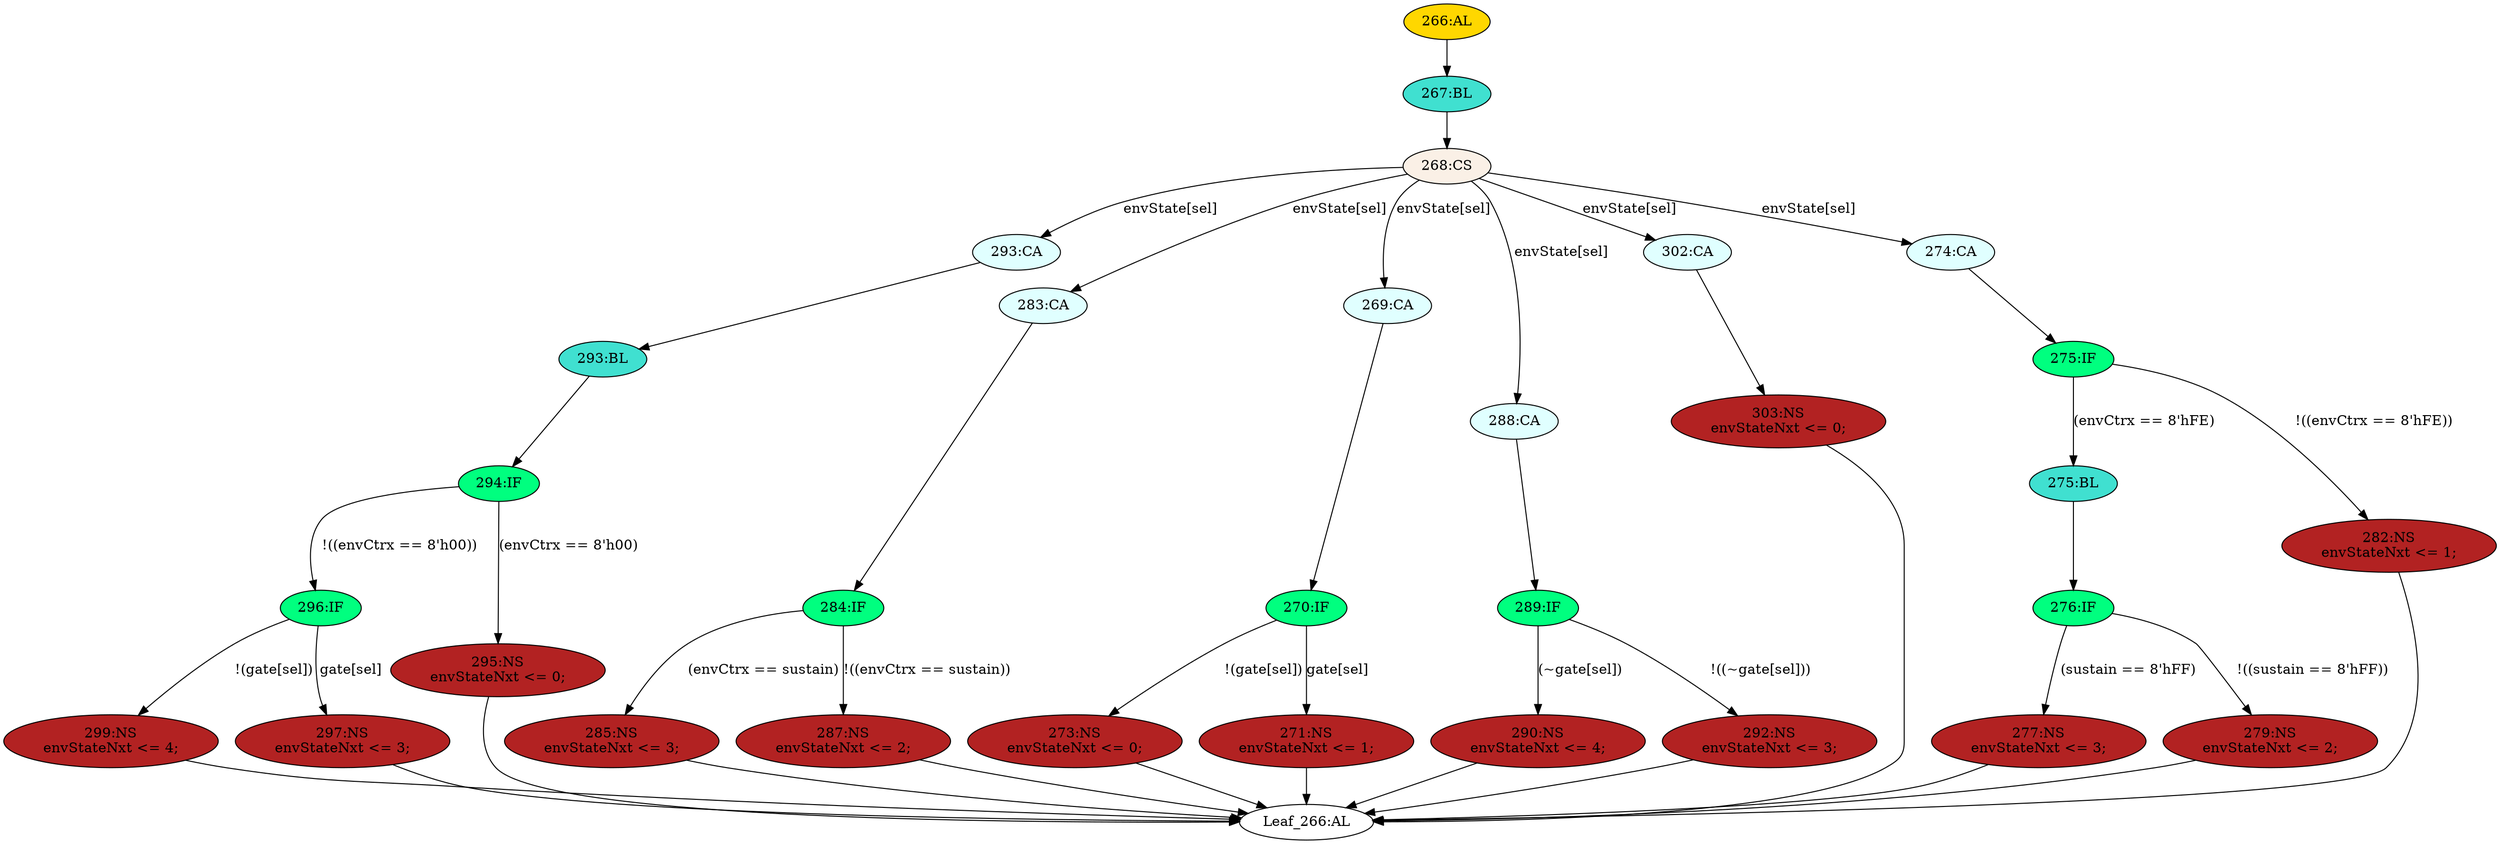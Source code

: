 strict digraph "" {
	node [label="\N"];
	"270:IF"	 [ast="<pyverilog.vparser.ast.IfStatement object at 0x7f9307144dd0>",
		fillcolor=springgreen,
		label="270:IF",
		statements="[]",
		style=filled,
		typ=IfStatement];
	"273:NS"	 [ast="<pyverilog.vparser.ast.NonblockingSubstitution object at 0x7f92e575b150>",
		fillcolor=firebrick,
		label="273:NS
envStateNxt <= 0;",
		statements="[<pyverilog.vparser.ast.NonblockingSubstitution object at 0x7f92e575b150>]",
		style=filled,
		typ=NonblockingSubstitution];
	"270:IF" -> "273:NS"	 [cond="['gate', 'sel']",
		label="!(gate[sel])",
		lineno=270];
	"271:NS"	 [ast="<pyverilog.vparser.ast.NonblockingSubstitution object at 0x7f9307172290>",
		fillcolor=firebrick,
		label="271:NS
envStateNxt <= 1;",
		statements="[<pyverilog.vparser.ast.NonblockingSubstitution object at 0x7f9307172290>]",
		style=filled,
		typ=NonblockingSubstitution];
	"270:IF" -> "271:NS"	 [cond="['gate', 'sel']",
		label="gate[sel]",
		lineno=270];
	"285:NS"	 [ast="<pyverilog.vparser.ast.NonblockingSubstitution object at 0x7f93071724d0>",
		fillcolor=firebrick,
		label="285:NS
envStateNxt <= 3;",
		statements="[<pyverilog.vparser.ast.NonblockingSubstitution object at 0x7f93071724d0>]",
		style=filled,
		typ=NonblockingSubstitution];
	"Leaf_266:AL"	 [def_var="['envStateNxt']",
		label="Leaf_266:AL"];
	"285:NS" -> "Leaf_266:AL"	 [cond="[]",
		lineno=None];
	"293:CA"	 [ast="<pyverilog.vparser.ast.Case object at 0x7f9307172650>",
		fillcolor=lightcyan,
		label="293:CA",
		statements="[]",
		style=filled,
		typ=Case];
	"293:BL"	 [ast="<pyverilog.vparser.ast.Block object at 0x7f93071726d0>",
		fillcolor=turquoise,
		label="293:BL",
		statements="[]",
		style=filled,
		typ=Block];
	"293:CA" -> "293:BL"	 [cond="[]",
		lineno=None];
	"276:IF"	 [ast="<pyverilog.vparser.ast.IfStatement object at 0x7f9307172cd0>",
		fillcolor=springgreen,
		label="276:IF",
		statements="[]",
		style=filled,
		typ=IfStatement];
	"277:NS"	 [ast="<pyverilog.vparser.ast.NonblockingSubstitution object at 0x7f9307172e50>",
		fillcolor=firebrick,
		label="277:NS
envStateNxt <= 3;",
		statements="[<pyverilog.vparser.ast.NonblockingSubstitution object at 0x7f9307172e50>]",
		style=filled,
		typ=NonblockingSubstitution];
	"276:IF" -> "277:NS"	 [cond="['sustain']",
		label="(sustain == 8'hFF)",
		lineno=276];
	"279:NS"	 [ast="<pyverilog.vparser.ast.NonblockingSubstitution object at 0x7f9307172d10>",
		fillcolor=firebrick,
		label="279:NS
envStateNxt <= 2;",
		statements="[<pyverilog.vparser.ast.NonblockingSubstitution object at 0x7f9307172d10>]",
		style=filled,
		typ=NonblockingSubstitution];
	"276:IF" -> "279:NS"	 [cond="['sustain']",
		label="!((sustain == 8'hFF))",
		lineno=276];
	"290:NS"	 [ast="<pyverilog.vparser.ast.NonblockingSubstitution object at 0x7f93071484d0>",
		fillcolor=firebrick,
		label="290:NS
envStateNxt <= 4;",
		statements="[<pyverilog.vparser.ast.NonblockingSubstitution object at 0x7f93071484d0>]",
		style=filled,
		typ=NonblockingSubstitution];
	"290:NS" -> "Leaf_266:AL"	 [cond="[]",
		lineno=None];
	"283:CA"	 [ast="<pyverilog.vparser.ast.Case object at 0x7f9307148090>",
		fillcolor=lightcyan,
		label="283:CA",
		statements="[]",
		style=filled,
		typ=Case];
	"284:IF"	 [ast="<pyverilog.vparser.ast.IfStatement object at 0x7f9307148110>",
		fillcolor=springgreen,
		label="284:IF",
		statements="[]",
		style=filled,
		typ=IfStatement];
	"283:CA" -> "284:IF"	 [cond="[]",
		lineno=None];
	"289:IF"	 [ast="<pyverilog.vparser.ast.IfStatement object at 0x7f9307148350>",
		fillcolor=springgreen,
		label="289:IF",
		statements="[]",
		style=filled,
		typ=IfStatement];
	"289:IF" -> "290:NS"	 [cond="['gate', 'sel']",
		label="(~gate[sel])",
		lineno=289];
	"292:NS"	 [ast="<pyverilog.vparser.ast.NonblockingSubstitution object at 0x7f9307148390>",
		fillcolor=firebrick,
		label="292:NS
envStateNxt <= 3;",
		statements="[<pyverilog.vparser.ast.NonblockingSubstitution object at 0x7f9307148390>]",
		style=filled,
		typ=NonblockingSubstitution];
	"289:IF" -> "292:NS"	 [cond="['gate', 'sel']",
		label="!((~gate[sel]))",
		lineno=289];
	"299:NS"	 [ast="<pyverilog.vparser.ast.NonblockingSubstitution object at 0x7f9307172790>",
		fillcolor=firebrick,
		label="299:NS
envStateNxt <= 4;",
		statements="[<pyverilog.vparser.ast.NonblockingSubstitution object at 0x7f9307172790>]",
		style=filled,
		typ=NonblockingSubstitution];
	"299:NS" -> "Leaf_266:AL"	 [cond="[]",
		lineno=None];
	"273:NS" -> "Leaf_266:AL"	 [cond="[]",
		lineno=None];
	"287:NS"	 [ast="<pyverilog.vparser.ast.NonblockingSubstitution object at 0x7f9307148150>",
		fillcolor=firebrick,
		label="287:NS
envStateNxt <= 2;",
		statements="[<pyverilog.vparser.ast.NonblockingSubstitution object at 0x7f9307148150>]",
		style=filled,
		typ=NonblockingSubstitution];
	"287:NS" -> "Leaf_266:AL"	 [cond="[]",
		lineno=None];
	"266:AL"	 [ast="<pyverilog.vparser.ast.Always object at 0x7f9307148710>",
		clk_sens=False,
		fillcolor=gold,
		label="266:AL",
		sens="['sel', 'gate', 'sustain']",
		statements="[]",
		style=filled,
		typ=Always,
		use_var="['envState', 'envCtrx', 'sel', 'sustain', 'gate']"];
	"267:BL"	 [ast="<pyverilog.vparser.ast.Block object at 0x7f9307148910>",
		fillcolor=turquoise,
		label="267:BL",
		statements="[]",
		style=filled,
		typ=Block];
	"266:AL" -> "267:BL"	 [cond="[]",
		lineno=None];
	"275:BL"	 [ast="<pyverilog.vparser.ast.Block object at 0x7f9307148d10>",
		fillcolor=turquoise,
		label="275:BL",
		statements="[]",
		style=filled,
		typ=Block];
	"275:BL" -> "276:IF"	 [cond="[]",
		lineno=None];
	"269:CA"	 [ast="<pyverilog.vparser.ast.Case object at 0x7f9307148a90>",
		fillcolor=lightcyan,
		label="269:CA",
		statements="[]",
		style=filled,
		typ=Case];
	"269:CA" -> "270:IF"	 [cond="[]",
		lineno=None];
	"296:IF"	 [ast="<pyverilog.vparser.ast.IfStatement object at 0x7f9307172750>",
		fillcolor=springgreen,
		label="296:IF",
		statements="[]",
		style=filled,
		typ=IfStatement];
	"296:IF" -> "299:NS"	 [cond="['gate', 'sel']",
		label="!(gate[sel])",
		lineno=296];
	"297:NS"	 [ast="<pyverilog.vparser.ast.NonblockingSubstitution object at 0x7f93071728d0>",
		fillcolor=firebrick,
		label="297:NS
envStateNxt <= 3;",
		statements="[<pyverilog.vparser.ast.NonblockingSubstitution object at 0x7f93071728d0>]",
		style=filled,
		typ=NonblockingSubstitution];
	"296:IF" -> "297:NS"	 [cond="['gate', 'sel']",
		label="gate[sel]",
		lineno=296];
	"282:NS"	 [ast="<pyverilog.vparser.ast.NonblockingSubstitution object at 0x7f9307148bd0>",
		fillcolor=firebrick,
		label="282:NS
envStateNxt <= 1;",
		statements="[<pyverilog.vparser.ast.NonblockingSubstitution object at 0x7f9307148bd0>]",
		style=filled,
		typ=NonblockingSubstitution];
	"282:NS" -> "Leaf_266:AL"	 [cond="[]",
		lineno=None];
	"277:NS" -> "Leaf_266:AL"	 [cond="[]",
		lineno=None];
	"297:NS" -> "Leaf_266:AL"	 [cond="[]",
		lineno=None];
	"292:NS" -> "Leaf_266:AL"	 [cond="[]",
		lineno=None];
	"294:IF"	 [ast="<pyverilog.vparser.ast.IfStatement object at 0x7f9307172710>",
		fillcolor=springgreen,
		label="294:IF",
		statements="[]",
		style=filled,
		typ=IfStatement];
	"293:BL" -> "294:IF"	 [cond="[]",
		lineno=None];
	"288:CA"	 [ast="<pyverilog.vparser.ast.Case object at 0x7f9307148e10>",
		fillcolor=lightcyan,
		label="288:CA",
		statements="[]",
		style=filled,
		typ=Case];
	"288:CA" -> "289:IF"	 [cond="[]",
		lineno=None];
	"275:IF"	 [ast="<pyverilog.vparser.ast.IfStatement object at 0x7f9307148b90>",
		fillcolor=springgreen,
		label="275:IF",
		statements="[]",
		style=filled,
		typ=IfStatement];
	"275:IF" -> "275:BL"	 [cond="['envCtrx']",
		label="(envCtrx == 8'hFE)",
		lineno=275];
	"275:IF" -> "282:NS"	 [cond="['envCtrx']",
		label="!((envCtrx == 8'hFE))",
		lineno=275];
	"284:IF" -> "285:NS"	 [cond="['envCtrx', 'sustain']",
		label="(envCtrx == sustain)",
		lineno=284];
	"284:IF" -> "287:NS"	 [cond="['envCtrx', 'sustain']",
		label="!((envCtrx == sustain))",
		lineno=284];
	"279:NS" -> "Leaf_266:AL"	 [cond="[]",
		lineno=None];
	"302:CA"	 [ast="<pyverilog.vparser.ast.Case object at 0x7f9307148e90>",
		fillcolor=lightcyan,
		label="302:CA",
		statements="[]",
		style=filled,
		typ=Case];
	"303:NS"	 [ast="<pyverilog.vparser.ast.NonblockingSubstitution object at 0x7f9307148ed0>",
		fillcolor=firebrick,
		label="303:NS
envStateNxt <= 0;",
		statements="[<pyverilog.vparser.ast.NonblockingSubstitution object at 0x7f9307148ed0>]",
		style=filled,
		typ=NonblockingSubstitution];
	"302:CA" -> "303:NS"	 [cond="[]",
		lineno=None];
	"268:CS"	 [ast="<pyverilog.vparser.ast.CaseStatement object at 0x7f9307148950>",
		fillcolor=linen,
		label="268:CS",
		statements="[]",
		style=filled,
		typ=CaseStatement];
	"268:CS" -> "293:CA"	 [cond="['envState', 'sel']",
		label="envState[sel]",
		lineno=268];
	"268:CS" -> "283:CA"	 [cond="['envState', 'sel']",
		label="envState[sel]",
		lineno=268];
	"268:CS" -> "269:CA"	 [cond="['envState', 'sel']",
		label="envState[sel]",
		lineno=268];
	"268:CS" -> "288:CA"	 [cond="['envState', 'sel']",
		label="envState[sel]",
		lineno=268];
	"268:CS" -> "302:CA"	 [cond="['envState', 'sel']",
		label="envState[sel]",
		lineno=268];
	"274:CA"	 [ast="<pyverilog.vparser.ast.Case object at 0x7f9307148b10>",
		fillcolor=lightcyan,
		label="274:CA",
		statements="[]",
		style=filled,
		typ=Case];
	"268:CS" -> "274:CA"	 [cond="['envState', 'sel']",
		label="envState[sel]",
		lineno=268];
	"271:NS" -> "Leaf_266:AL"	 [cond="[]",
		lineno=None];
	"303:NS" -> "Leaf_266:AL"	 [cond="[]",
		lineno=None];
	"294:IF" -> "296:IF"	 [cond="['envCtrx']",
		label="!((envCtrx == 8'h00))",
		lineno=294];
	"295:NS"	 [ast="<pyverilog.vparser.ast.NonblockingSubstitution object at 0x7f9307172ad0>",
		fillcolor=firebrick,
		label="295:NS
envStateNxt <= 0;",
		statements="[<pyverilog.vparser.ast.NonblockingSubstitution object at 0x7f9307172ad0>]",
		style=filled,
		typ=NonblockingSubstitution];
	"294:IF" -> "295:NS"	 [cond="['envCtrx']",
		label="(envCtrx == 8'h00)",
		lineno=294];
	"295:NS" -> "Leaf_266:AL"	 [cond="[]",
		lineno=None];
	"267:BL" -> "268:CS"	 [cond="[]",
		lineno=None];
	"274:CA" -> "275:IF"	 [cond="[]",
		lineno=None];
}
